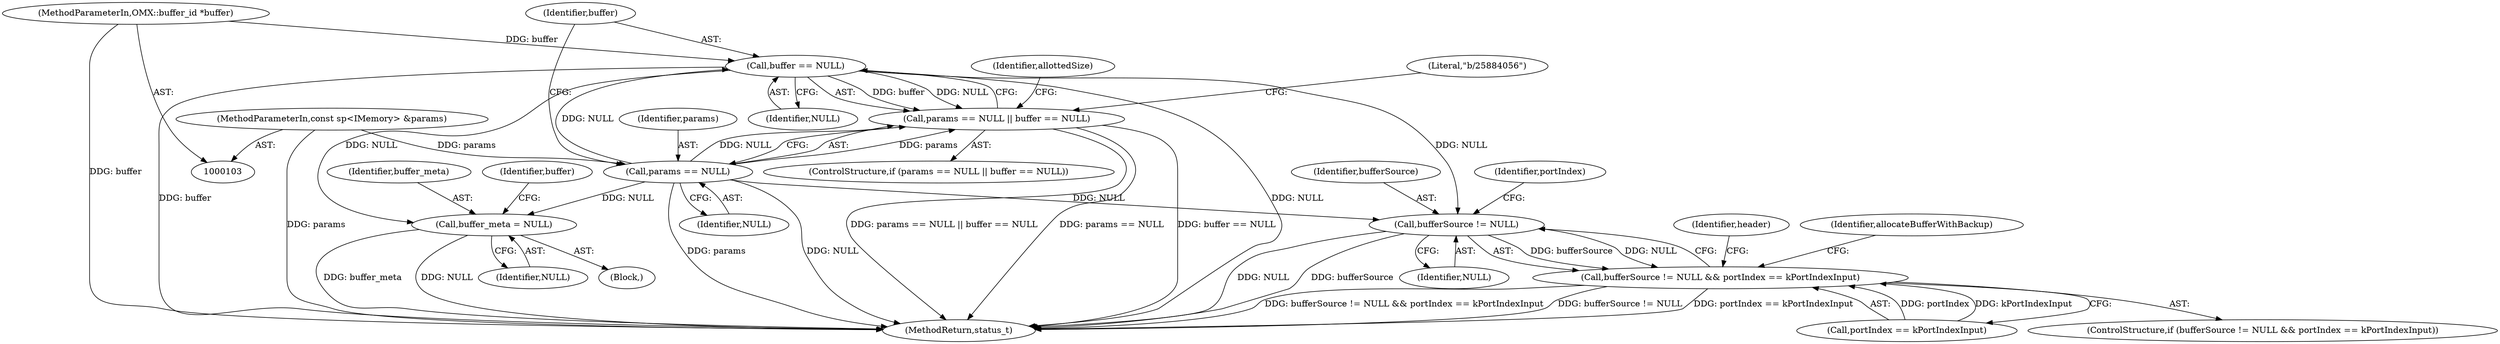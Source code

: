 digraph "0_Android_640b04121d7cd2cac90e2f7c82b97fce05f074a5@pointer" {
"1000114" [label="(Call,buffer == NULL)"];
"1000106" [label="(MethodParameterIn,OMX::buffer_id *buffer)"];
"1000111" [label="(Call,params == NULL)"];
"1000105" [label="(MethodParameterIn,const sp<IMemory> &params)"];
"1000110" [label="(Call,params == NULL || buffer == NULL)"];
"1000175" [label="(Call,buffer_meta = NULL)"];
"1000210" [label="(Call,bufferSource != NULL)"];
"1000209" [label="(Call,bufferSource != NULL && portIndex == kPortIndexInput)"];
"1000234" [label="(MethodReturn,status_t)"];
"1000109" [label="(ControlStructure,if (params == NULL || buffer == NULL))"];
"1000214" [label="(Identifier,portIndex)"];
"1000176" [label="(Identifier,buffer_meta)"];
"1000126" [label="(Identifier,allottedSize)"];
"1000211" [label="(Identifier,bufferSource)"];
"1000213" [label="(Call,portIndex == kPortIndexInput)"];
"1000208" [label="(ControlStructure,if (bufferSource != NULL && portIndex == kPortIndexInput))"];
"1000180" [label="(Identifier,buffer)"];
"1000175" [label="(Call,buffer_meta = NULL)"];
"1000177" [label="(Identifier,NULL)"];
"1000119" [label="(Literal,\"b/25884056\")"];
"1000210" [label="(Call,bufferSource != NULL)"];
"1000112" [label="(Identifier,params)"];
"1000212" [label="(Identifier,NULL)"];
"1000218" [label="(Identifier,header)"];
"1000105" [label="(MethodParameterIn,const sp<IMemory> &params)"];
"1000114" [label="(Call,buffer == NULL)"];
"1000163" [label="(Block,)"];
"1000115" [label="(Identifier,buffer)"];
"1000106" [label="(MethodParameterIn,OMX::buffer_id *buffer)"];
"1000116" [label="(Identifier,NULL)"];
"1000220" [label="(Identifier,allocateBufferWithBackup)"];
"1000111" [label="(Call,params == NULL)"];
"1000113" [label="(Identifier,NULL)"];
"1000209" [label="(Call,bufferSource != NULL && portIndex == kPortIndexInput)"];
"1000110" [label="(Call,params == NULL || buffer == NULL)"];
"1000114" -> "1000110"  [label="AST: "];
"1000114" -> "1000116"  [label="CFG: "];
"1000115" -> "1000114"  [label="AST: "];
"1000116" -> "1000114"  [label="AST: "];
"1000110" -> "1000114"  [label="CFG: "];
"1000114" -> "1000234"  [label="DDG: buffer"];
"1000114" -> "1000234"  [label="DDG: NULL"];
"1000114" -> "1000110"  [label="DDG: buffer"];
"1000114" -> "1000110"  [label="DDG: NULL"];
"1000106" -> "1000114"  [label="DDG: buffer"];
"1000111" -> "1000114"  [label="DDG: NULL"];
"1000114" -> "1000175"  [label="DDG: NULL"];
"1000114" -> "1000210"  [label="DDG: NULL"];
"1000106" -> "1000103"  [label="AST: "];
"1000106" -> "1000234"  [label="DDG: buffer"];
"1000111" -> "1000110"  [label="AST: "];
"1000111" -> "1000113"  [label="CFG: "];
"1000112" -> "1000111"  [label="AST: "];
"1000113" -> "1000111"  [label="AST: "];
"1000115" -> "1000111"  [label="CFG: "];
"1000110" -> "1000111"  [label="CFG: "];
"1000111" -> "1000234"  [label="DDG: params"];
"1000111" -> "1000234"  [label="DDG: NULL"];
"1000111" -> "1000110"  [label="DDG: params"];
"1000111" -> "1000110"  [label="DDG: NULL"];
"1000105" -> "1000111"  [label="DDG: params"];
"1000111" -> "1000175"  [label="DDG: NULL"];
"1000111" -> "1000210"  [label="DDG: NULL"];
"1000105" -> "1000103"  [label="AST: "];
"1000105" -> "1000234"  [label="DDG: params"];
"1000110" -> "1000109"  [label="AST: "];
"1000119" -> "1000110"  [label="CFG: "];
"1000126" -> "1000110"  [label="CFG: "];
"1000110" -> "1000234"  [label="DDG: buffer == NULL"];
"1000110" -> "1000234"  [label="DDG: params == NULL || buffer == NULL"];
"1000110" -> "1000234"  [label="DDG: params == NULL"];
"1000175" -> "1000163"  [label="AST: "];
"1000175" -> "1000177"  [label="CFG: "];
"1000176" -> "1000175"  [label="AST: "];
"1000177" -> "1000175"  [label="AST: "];
"1000180" -> "1000175"  [label="CFG: "];
"1000175" -> "1000234"  [label="DDG: buffer_meta"];
"1000175" -> "1000234"  [label="DDG: NULL"];
"1000210" -> "1000209"  [label="AST: "];
"1000210" -> "1000212"  [label="CFG: "];
"1000211" -> "1000210"  [label="AST: "];
"1000212" -> "1000210"  [label="AST: "];
"1000214" -> "1000210"  [label="CFG: "];
"1000209" -> "1000210"  [label="CFG: "];
"1000210" -> "1000234"  [label="DDG: NULL"];
"1000210" -> "1000234"  [label="DDG: bufferSource"];
"1000210" -> "1000209"  [label="DDG: bufferSource"];
"1000210" -> "1000209"  [label="DDG: NULL"];
"1000209" -> "1000208"  [label="AST: "];
"1000209" -> "1000213"  [label="CFG: "];
"1000213" -> "1000209"  [label="AST: "];
"1000218" -> "1000209"  [label="CFG: "];
"1000220" -> "1000209"  [label="CFG: "];
"1000209" -> "1000234"  [label="DDG: bufferSource != NULL && portIndex == kPortIndexInput"];
"1000209" -> "1000234"  [label="DDG: bufferSource != NULL"];
"1000209" -> "1000234"  [label="DDG: portIndex == kPortIndexInput"];
"1000213" -> "1000209"  [label="DDG: portIndex"];
"1000213" -> "1000209"  [label="DDG: kPortIndexInput"];
}
